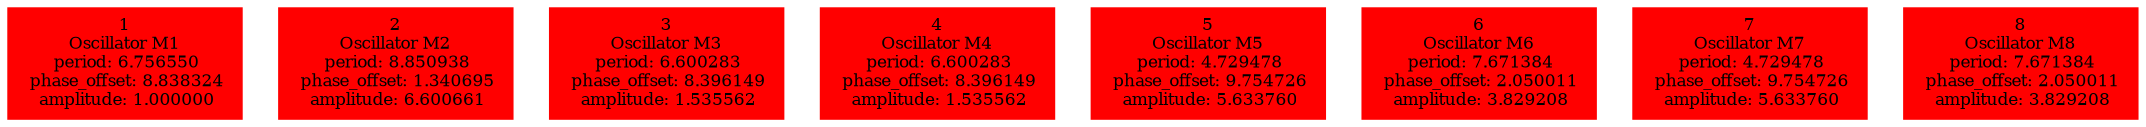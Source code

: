  digraph g{ forcelabels=true;
1 [label=<1<BR />Oscillator M1<BR /> period: 6.756550<BR /> phase_offset: 8.838324<BR /> amplitude: 1.000000>, shape=box,color=red,style=filled,fontsize=8];2 [label=<2<BR />Oscillator M2<BR /> period: 8.850938<BR /> phase_offset: 1.340695<BR /> amplitude: 6.600661>, shape=box,color=red,style=filled,fontsize=8];3 [label=<3<BR />Oscillator M3<BR /> period: 6.600283<BR /> phase_offset: 8.396149<BR /> amplitude: 1.535562>, shape=box,color=red,style=filled,fontsize=8];4 [label=<4<BR />Oscillator M4<BR /> period: 6.600283<BR /> phase_offset: 8.396149<BR /> amplitude: 1.535562>, shape=box,color=red,style=filled,fontsize=8];5 [label=<5<BR />Oscillator M5<BR /> period: 4.729478<BR /> phase_offset: 9.754726<BR /> amplitude: 5.633760>, shape=box,color=red,style=filled,fontsize=8];6 [label=<6<BR />Oscillator M6<BR /> period: 7.671384<BR /> phase_offset: 2.050011<BR /> amplitude: 3.829208>, shape=box,color=red,style=filled,fontsize=8];7 [label=<7<BR />Oscillator M7<BR /> period: 4.729478<BR /> phase_offset: 9.754726<BR /> amplitude: 5.633760>, shape=box,color=red,style=filled,fontsize=8];8 [label=<8<BR />Oscillator M8<BR /> period: 7.671384<BR /> phase_offset: 2.050011<BR /> amplitude: 3.829208>, shape=box,color=red,style=filled,fontsize=8]; }
